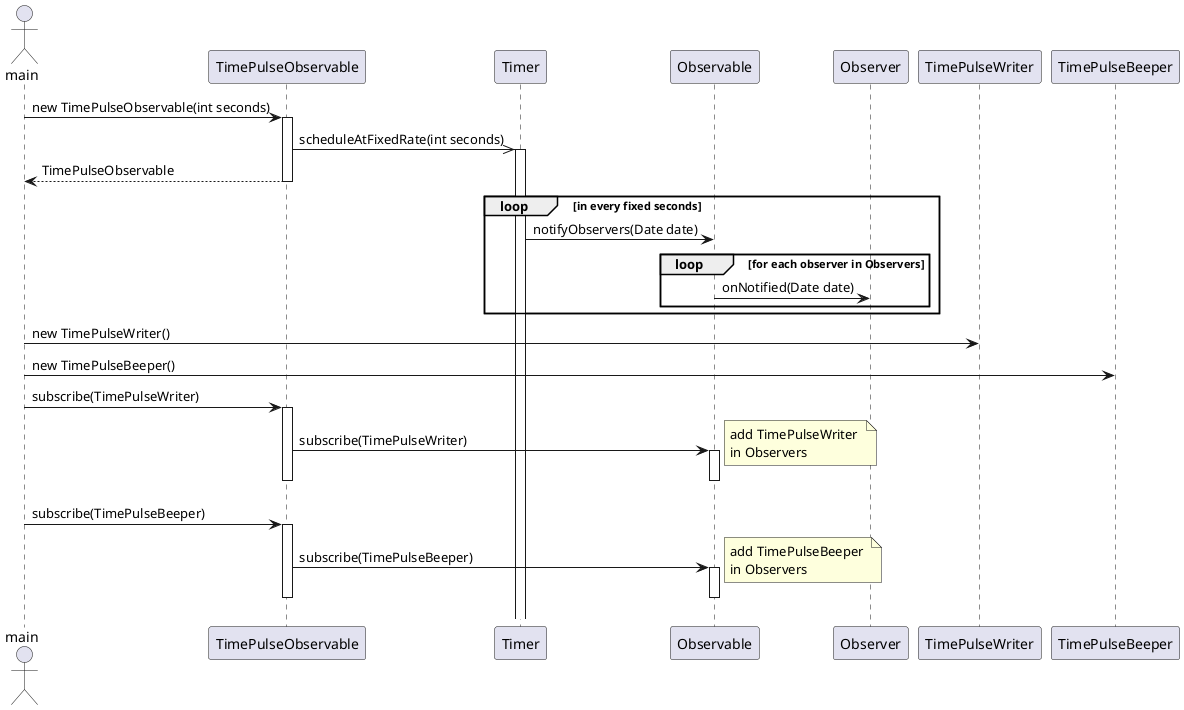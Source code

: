 @startuml
    actor main
    main -> TimePulseObservable: new TimePulseObservable(int seconds)
    activate TimePulseObservable
    TimePulseObservable ->> Timer: scheduleAtFixedRate(int seconds) 
    activate Timer
    TimePulseObservable --> main : TimePulseObservable
    deactivate TimePulseObservable
     
    loop in every fixed seconds
		Timer -> Observable: notifyObservers(Date date)
		loop for each observer in Observers
			Observable -> Observer: onNotified(Date date)
		end
	end
	 	
    main -> TimePulseWriter: new TimePulseWriter()
    main -> TimePulseBeeper: new TimePulseBeeper()
     
    main -> TimePulseObservable: subscribe(TimePulseWriter)
    
    activate TimePulseObservable
    TimePulseObservable -> Observable: subscribe(TimePulseWriter)
    activate Observable
    deactivate Observable
    deactivate TimePulseObservable
    note right : add TimePulseWriter \nin Observers
    
    main -> TimePulseObservable: subscribe(TimePulseBeeper)
    
    activate TimePulseObservable
    TimePulseObservable -> Observable: subscribe(TimePulseBeeper)
    activate Observable
    deactivate Observable
    deactivate TimePulseObservable
    note right : add TimePulseBeeper \nin Observers
 @enduml
